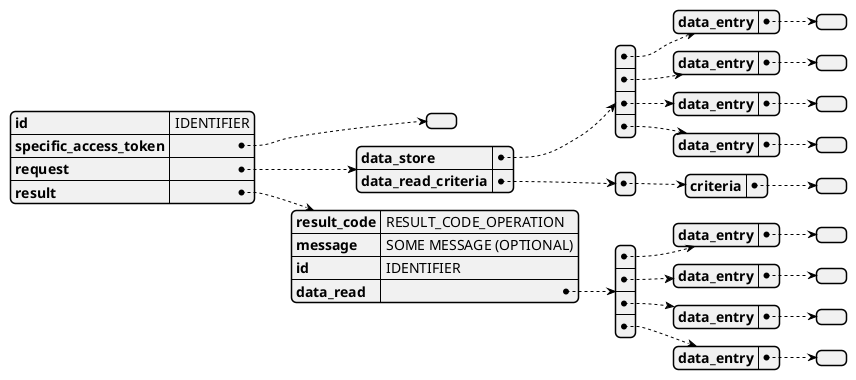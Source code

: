 @startjson
{
  "id": "IDENTIFIER",
    "specific_access_token": {
    },
  "request": {
    "data_store": [
        {
            "data_entry": {}
        },
        {
            "data_entry": {}
        },
        {
            "data_entry": {}
        },
        {
            "data_entry": {}
        }
    ],
    "data_read_criteria": [
        {
            "criteria": {}
        }
    ]
  },
  "result": {
    "result_code": "RESULT_CODE_OPERATION",
    "message": "SOME MESSAGE (OPTIONAL)",
    "id": "IDENTIFIER",
    "data_read": [
        {
            "data_entry": {}
        },
        {
            "data_entry": {}
        },
        {
            "data_entry": {}
        },
        {
            "data_entry": {}
        }
    ]
  }
}
@endjson